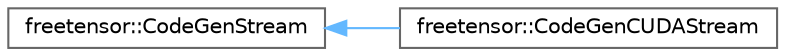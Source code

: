 digraph "Graphical Class Hierarchy"
{
 // LATEX_PDF_SIZE
  bgcolor="transparent";
  edge [fontname=Helvetica,fontsize=10,labelfontname=Helvetica,labelfontsize=10];
  node [fontname=Helvetica,fontsize=10,shape=box,height=0.2,width=0.4];
  rankdir="LR";
  Node0 [label="freetensor::CodeGenStream",height=0.2,width=0.4,color="grey40", fillcolor="white", style="filled",URL="$structfreetensor_1_1CodeGenStream.html",tooltip=" "];
  Node0 -> Node1 [dir="back",color="steelblue1",style="solid"];
  Node1 [label="freetensor::CodeGenCUDAStream",height=0.2,width=0.4,color="grey40", fillcolor="white", style="filled",URL="$structfreetensor_1_1CodeGenCUDAStream.html",tooltip=" "];
}
